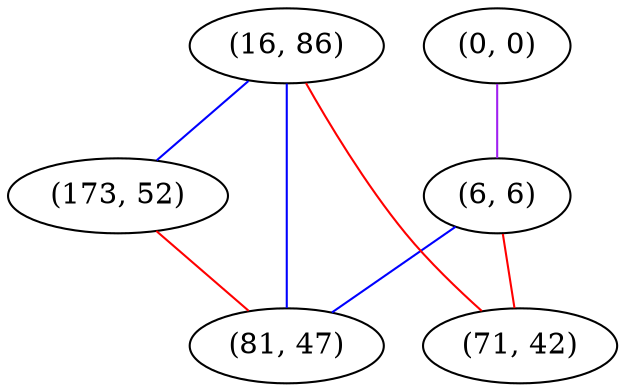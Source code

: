 graph "" {
"(0, 0)";
"(6, 6)";
"(16, 86)";
"(71, 42)";
"(173, 52)";
"(81, 47)";
"(0, 0)" -- "(6, 6)"  [color=purple, key=0, weight=4];
"(6, 6)" -- "(71, 42)"  [color=red, key=0, weight=1];
"(6, 6)" -- "(81, 47)"  [color=blue, key=0, weight=3];
"(16, 86)" -- "(173, 52)"  [color=blue, key=0, weight=3];
"(16, 86)" -- "(71, 42)"  [color=red, key=0, weight=1];
"(16, 86)" -- "(81, 47)"  [color=blue, key=0, weight=3];
"(173, 52)" -- "(81, 47)"  [color=red, key=0, weight=1];
}
